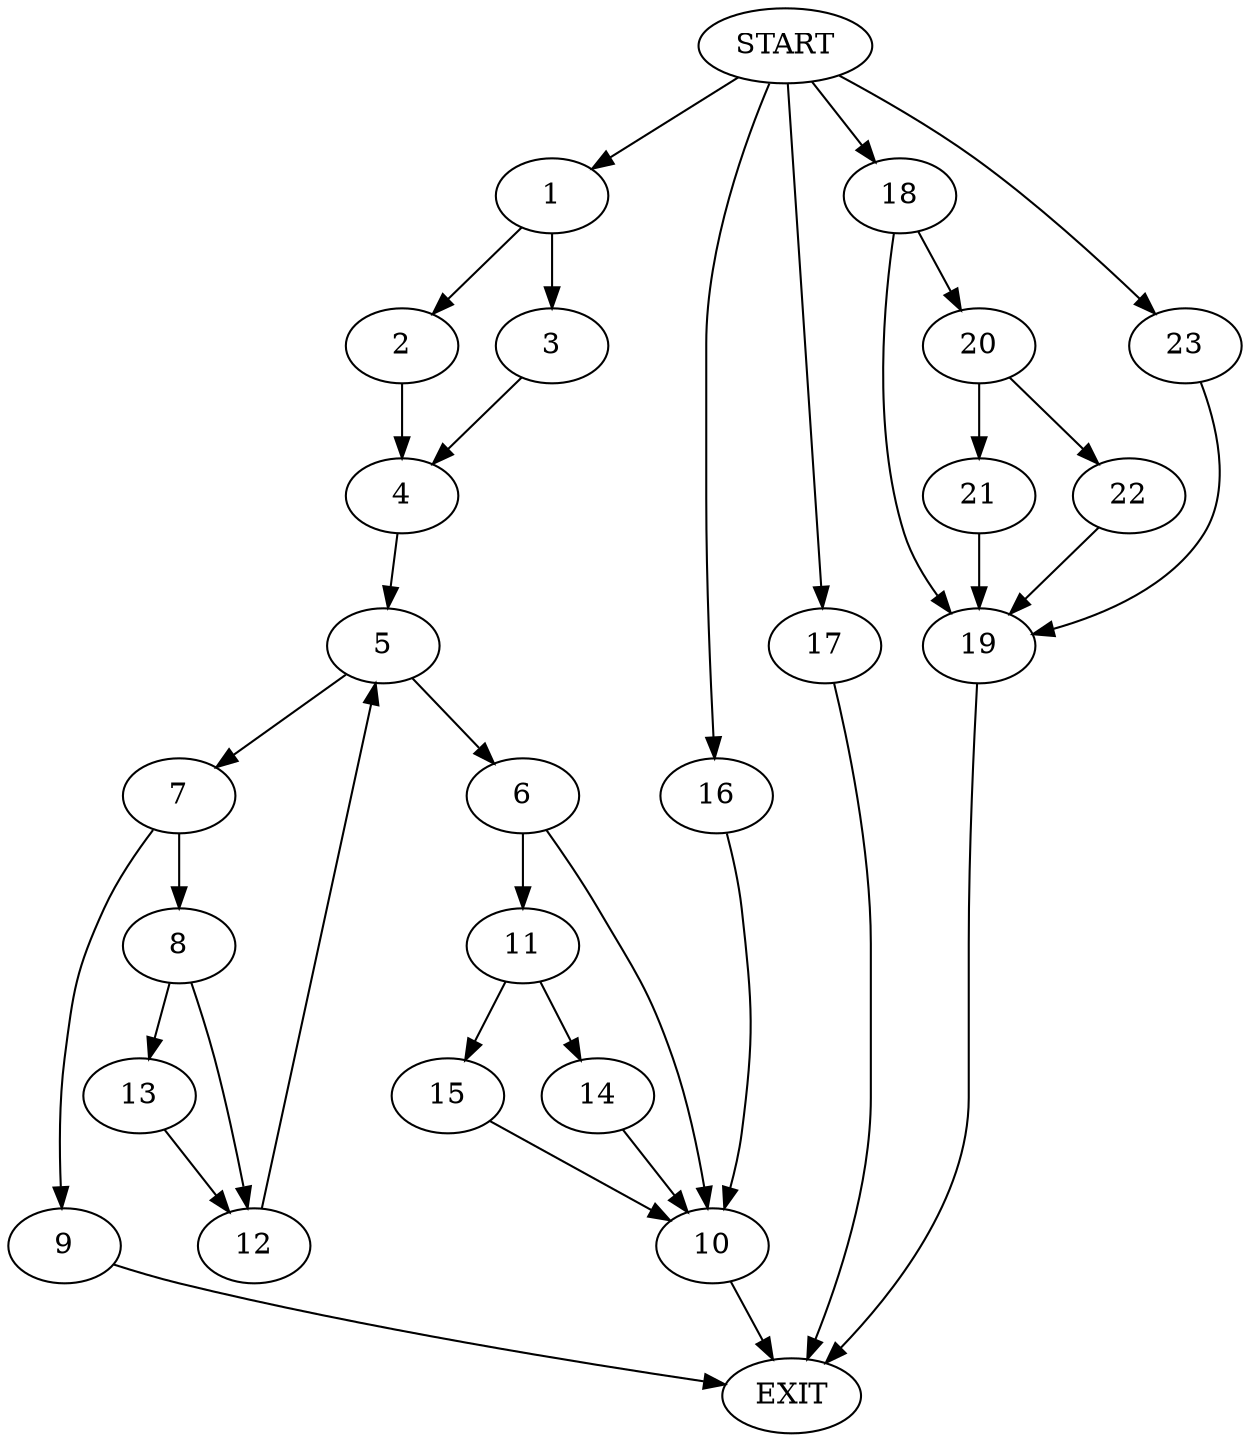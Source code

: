 digraph {
0 [label="START"]
24 [label="EXIT"]
0 -> 1
1 -> 2
1 -> 3
3 -> 4
2 -> 4
4 -> 5
5 -> 6
5 -> 7
7 -> 8
7 -> 9
6 -> 10
6 -> 11
8 -> 12
8 -> 13
9 -> 24
13 -> 12
12 -> 5
11 -> 14
11 -> 15
10 -> 24
15 -> 10
14 -> 10
0 -> 16
16 -> 10
0 -> 17
17 -> 24
0 -> 18
18 -> 19
18 -> 20
20 -> 21
20 -> 22
19 -> 24
22 -> 19
21 -> 19
0 -> 23
23 -> 19
}

